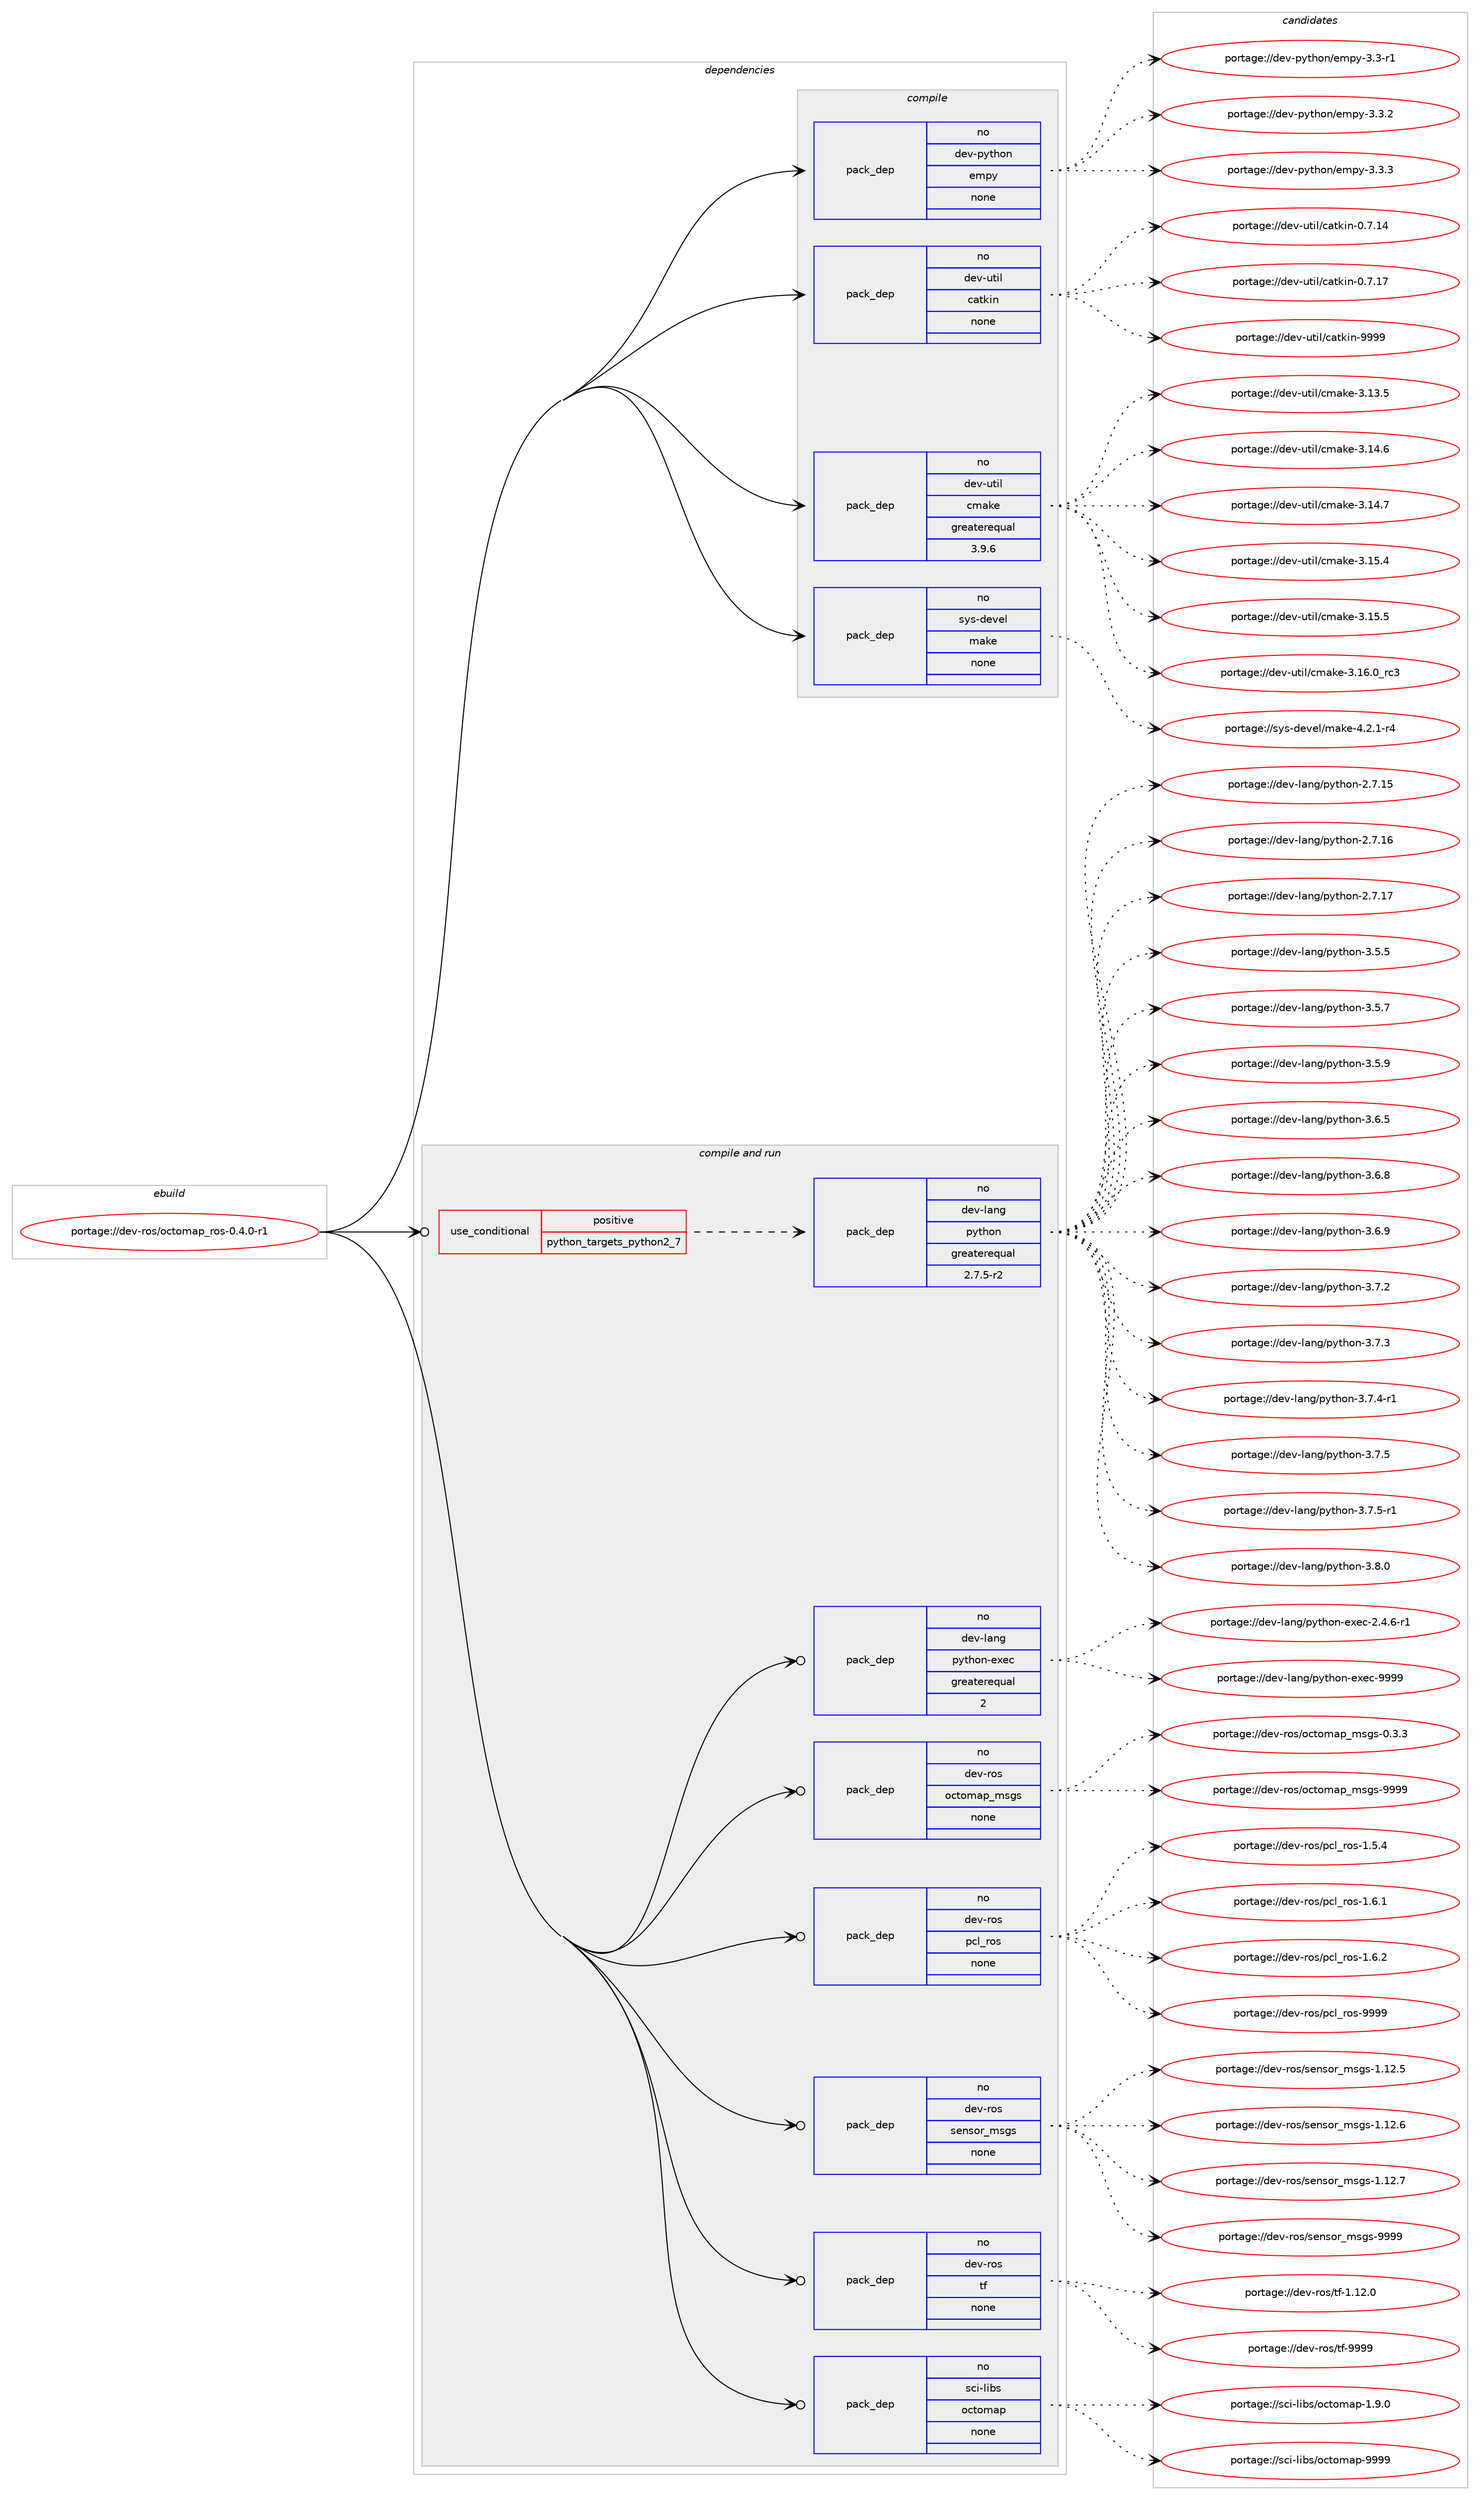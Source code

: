 digraph prolog {

# *************
# Graph options
# *************

newrank=true;
concentrate=true;
compound=true;
graph [rankdir=LR,fontname=Helvetica,fontsize=10,ranksep=1.5];#, ranksep=2.5, nodesep=0.2];
edge  [arrowhead=vee];
node  [fontname=Helvetica,fontsize=10];

# **********
# The ebuild
# **********

subgraph cluster_leftcol {
color=gray;
rank=same;
label=<<i>ebuild</i>>;
id [label="portage://dev-ros/octomap_ros-0.4.0-r1", color=red, width=4, href="../dev-ros/octomap_ros-0.4.0-r1.svg"];
}

# ****************
# The dependencies
# ****************

subgraph cluster_midcol {
color=gray;
label=<<i>dependencies</i>>;
subgraph cluster_compile {
fillcolor="#eeeeee";
style=filled;
label=<<i>compile</i>>;
subgraph pack145619 {
dependency192398 [label=<<TABLE BORDER="0" CELLBORDER="1" CELLSPACING="0" CELLPADDING="4" WIDTH="220"><TR><TD ROWSPAN="6" CELLPADDING="30">pack_dep</TD></TR><TR><TD WIDTH="110">no</TD></TR><TR><TD>dev-python</TD></TR><TR><TD>empy</TD></TR><TR><TD>none</TD></TR><TR><TD></TD></TR></TABLE>>, shape=none, color=blue];
}
id:e -> dependency192398:w [weight=20,style="solid",arrowhead="vee"];
subgraph pack145620 {
dependency192399 [label=<<TABLE BORDER="0" CELLBORDER="1" CELLSPACING="0" CELLPADDING="4" WIDTH="220"><TR><TD ROWSPAN="6" CELLPADDING="30">pack_dep</TD></TR><TR><TD WIDTH="110">no</TD></TR><TR><TD>dev-util</TD></TR><TR><TD>catkin</TD></TR><TR><TD>none</TD></TR><TR><TD></TD></TR></TABLE>>, shape=none, color=blue];
}
id:e -> dependency192399:w [weight=20,style="solid",arrowhead="vee"];
subgraph pack145621 {
dependency192400 [label=<<TABLE BORDER="0" CELLBORDER="1" CELLSPACING="0" CELLPADDING="4" WIDTH="220"><TR><TD ROWSPAN="6" CELLPADDING="30">pack_dep</TD></TR><TR><TD WIDTH="110">no</TD></TR><TR><TD>dev-util</TD></TR><TR><TD>cmake</TD></TR><TR><TD>greaterequal</TD></TR><TR><TD>3.9.6</TD></TR></TABLE>>, shape=none, color=blue];
}
id:e -> dependency192400:w [weight=20,style="solid",arrowhead="vee"];
subgraph pack145622 {
dependency192401 [label=<<TABLE BORDER="0" CELLBORDER="1" CELLSPACING="0" CELLPADDING="4" WIDTH="220"><TR><TD ROWSPAN="6" CELLPADDING="30">pack_dep</TD></TR><TR><TD WIDTH="110">no</TD></TR><TR><TD>sys-devel</TD></TR><TR><TD>make</TD></TR><TR><TD>none</TD></TR><TR><TD></TD></TR></TABLE>>, shape=none, color=blue];
}
id:e -> dependency192401:w [weight=20,style="solid",arrowhead="vee"];
}
subgraph cluster_compileandrun {
fillcolor="#eeeeee";
style=filled;
label=<<i>compile and run</i>>;
subgraph cond43349 {
dependency192402 [label=<<TABLE BORDER="0" CELLBORDER="1" CELLSPACING="0" CELLPADDING="4"><TR><TD ROWSPAN="3" CELLPADDING="10">use_conditional</TD></TR><TR><TD>positive</TD></TR><TR><TD>python_targets_python2_7</TD></TR></TABLE>>, shape=none, color=red];
subgraph pack145623 {
dependency192403 [label=<<TABLE BORDER="0" CELLBORDER="1" CELLSPACING="0" CELLPADDING="4" WIDTH="220"><TR><TD ROWSPAN="6" CELLPADDING="30">pack_dep</TD></TR><TR><TD WIDTH="110">no</TD></TR><TR><TD>dev-lang</TD></TR><TR><TD>python</TD></TR><TR><TD>greaterequal</TD></TR><TR><TD>2.7.5-r2</TD></TR></TABLE>>, shape=none, color=blue];
}
dependency192402:e -> dependency192403:w [weight=20,style="dashed",arrowhead="vee"];
}
id:e -> dependency192402:w [weight=20,style="solid",arrowhead="odotvee"];
subgraph pack145624 {
dependency192404 [label=<<TABLE BORDER="0" CELLBORDER="1" CELLSPACING="0" CELLPADDING="4" WIDTH="220"><TR><TD ROWSPAN="6" CELLPADDING="30">pack_dep</TD></TR><TR><TD WIDTH="110">no</TD></TR><TR><TD>dev-lang</TD></TR><TR><TD>python-exec</TD></TR><TR><TD>greaterequal</TD></TR><TR><TD>2</TD></TR></TABLE>>, shape=none, color=blue];
}
id:e -> dependency192404:w [weight=20,style="solid",arrowhead="odotvee"];
subgraph pack145625 {
dependency192405 [label=<<TABLE BORDER="0" CELLBORDER="1" CELLSPACING="0" CELLPADDING="4" WIDTH="220"><TR><TD ROWSPAN="6" CELLPADDING="30">pack_dep</TD></TR><TR><TD WIDTH="110">no</TD></TR><TR><TD>dev-ros</TD></TR><TR><TD>octomap_msgs</TD></TR><TR><TD>none</TD></TR><TR><TD></TD></TR></TABLE>>, shape=none, color=blue];
}
id:e -> dependency192405:w [weight=20,style="solid",arrowhead="odotvee"];
subgraph pack145626 {
dependency192406 [label=<<TABLE BORDER="0" CELLBORDER="1" CELLSPACING="0" CELLPADDING="4" WIDTH="220"><TR><TD ROWSPAN="6" CELLPADDING="30">pack_dep</TD></TR><TR><TD WIDTH="110">no</TD></TR><TR><TD>dev-ros</TD></TR><TR><TD>pcl_ros</TD></TR><TR><TD>none</TD></TR><TR><TD></TD></TR></TABLE>>, shape=none, color=blue];
}
id:e -> dependency192406:w [weight=20,style="solid",arrowhead="odotvee"];
subgraph pack145627 {
dependency192407 [label=<<TABLE BORDER="0" CELLBORDER="1" CELLSPACING="0" CELLPADDING="4" WIDTH="220"><TR><TD ROWSPAN="6" CELLPADDING="30">pack_dep</TD></TR><TR><TD WIDTH="110">no</TD></TR><TR><TD>dev-ros</TD></TR><TR><TD>sensor_msgs</TD></TR><TR><TD>none</TD></TR><TR><TD></TD></TR></TABLE>>, shape=none, color=blue];
}
id:e -> dependency192407:w [weight=20,style="solid",arrowhead="odotvee"];
subgraph pack145628 {
dependency192408 [label=<<TABLE BORDER="0" CELLBORDER="1" CELLSPACING="0" CELLPADDING="4" WIDTH="220"><TR><TD ROWSPAN="6" CELLPADDING="30">pack_dep</TD></TR><TR><TD WIDTH="110">no</TD></TR><TR><TD>dev-ros</TD></TR><TR><TD>tf</TD></TR><TR><TD>none</TD></TR><TR><TD></TD></TR></TABLE>>, shape=none, color=blue];
}
id:e -> dependency192408:w [weight=20,style="solid",arrowhead="odotvee"];
subgraph pack145629 {
dependency192409 [label=<<TABLE BORDER="0" CELLBORDER="1" CELLSPACING="0" CELLPADDING="4" WIDTH="220"><TR><TD ROWSPAN="6" CELLPADDING="30">pack_dep</TD></TR><TR><TD WIDTH="110">no</TD></TR><TR><TD>sci-libs</TD></TR><TR><TD>octomap</TD></TR><TR><TD>none</TD></TR><TR><TD></TD></TR></TABLE>>, shape=none, color=blue];
}
id:e -> dependency192409:w [weight=20,style="solid",arrowhead="odotvee"];
}
subgraph cluster_run {
fillcolor="#eeeeee";
style=filled;
label=<<i>run</i>>;
}
}

# **************
# The candidates
# **************

subgraph cluster_choices {
rank=same;
color=gray;
label=<<i>candidates</i>>;

subgraph choice145619 {
color=black;
nodesep=1;
choiceportage1001011184511212111610411111047101109112121455146514511449 [label="portage://dev-python/empy-3.3-r1", color=red, width=4,href="../dev-python/empy-3.3-r1.svg"];
choiceportage1001011184511212111610411111047101109112121455146514650 [label="portage://dev-python/empy-3.3.2", color=red, width=4,href="../dev-python/empy-3.3.2.svg"];
choiceportage1001011184511212111610411111047101109112121455146514651 [label="portage://dev-python/empy-3.3.3", color=red, width=4,href="../dev-python/empy-3.3.3.svg"];
dependency192398:e -> choiceportage1001011184511212111610411111047101109112121455146514511449:w [style=dotted,weight="100"];
dependency192398:e -> choiceportage1001011184511212111610411111047101109112121455146514650:w [style=dotted,weight="100"];
dependency192398:e -> choiceportage1001011184511212111610411111047101109112121455146514651:w [style=dotted,weight="100"];
}
subgraph choice145620 {
color=black;
nodesep=1;
choiceportage1001011184511711610510847999711610710511045484655464952 [label="portage://dev-util/catkin-0.7.14", color=red, width=4,href="../dev-util/catkin-0.7.14.svg"];
choiceportage1001011184511711610510847999711610710511045484655464955 [label="portage://dev-util/catkin-0.7.17", color=red, width=4,href="../dev-util/catkin-0.7.17.svg"];
choiceportage100101118451171161051084799971161071051104557575757 [label="portage://dev-util/catkin-9999", color=red, width=4,href="../dev-util/catkin-9999.svg"];
dependency192399:e -> choiceportage1001011184511711610510847999711610710511045484655464952:w [style=dotted,weight="100"];
dependency192399:e -> choiceportage1001011184511711610510847999711610710511045484655464955:w [style=dotted,weight="100"];
dependency192399:e -> choiceportage100101118451171161051084799971161071051104557575757:w [style=dotted,weight="100"];
}
subgraph choice145621 {
color=black;
nodesep=1;
choiceportage1001011184511711610510847991099710710145514649514653 [label="portage://dev-util/cmake-3.13.5", color=red, width=4,href="../dev-util/cmake-3.13.5.svg"];
choiceportage1001011184511711610510847991099710710145514649524654 [label="portage://dev-util/cmake-3.14.6", color=red, width=4,href="../dev-util/cmake-3.14.6.svg"];
choiceportage1001011184511711610510847991099710710145514649524655 [label="portage://dev-util/cmake-3.14.7", color=red, width=4,href="../dev-util/cmake-3.14.7.svg"];
choiceportage1001011184511711610510847991099710710145514649534652 [label="portage://dev-util/cmake-3.15.4", color=red, width=4,href="../dev-util/cmake-3.15.4.svg"];
choiceportage1001011184511711610510847991099710710145514649534653 [label="portage://dev-util/cmake-3.15.5", color=red, width=4,href="../dev-util/cmake-3.15.5.svg"];
choiceportage1001011184511711610510847991099710710145514649544648951149951 [label="portage://dev-util/cmake-3.16.0_rc3", color=red, width=4,href="../dev-util/cmake-3.16.0_rc3.svg"];
dependency192400:e -> choiceportage1001011184511711610510847991099710710145514649514653:w [style=dotted,weight="100"];
dependency192400:e -> choiceportage1001011184511711610510847991099710710145514649524654:w [style=dotted,weight="100"];
dependency192400:e -> choiceportage1001011184511711610510847991099710710145514649524655:w [style=dotted,weight="100"];
dependency192400:e -> choiceportage1001011184511711610510847991099710710145514649534652:w [style=dotted,weight="100"];
dependency192400:e -> choiceportage1001011184511711610510847991099710710145514649534653:w [style=dotted,weight="100"];
dependency192400:e -> choiceportage1001011184511711610510847991099710710145514649544648951149951:w [style=dotted,weight="100"];
}
subgraph choice145622 {
color=black;
nodesep=1;
choiceportage1151211154510010111810110847109971071014552465046494511452 [label="portage://sys-devel/make-4.2.1-r4", color=red, width=4,href="../sys-devel/make-4.2.1-r4.svg"];
dependency192401:e -> choiceportage1151211154510010111810110847109971071014552465046494511452:w [style=dotted,weight="100"];
}
subgraph choice145623 {
color=black;
nodesep=1;
choiceportage10010111845108971101034711212111610411111045504655464953 [label="portage://dev-lang/python-2.7.15", color=red, width=4,href="../dev-lang/python-2.7.15.svg"];
choiceportage10010111845108971101034711212111610411111045504655464954 [label="portage://dev-lang/python-2.7.16", color=red, width=4,href="../dev-lang/python-2.7.16.svg"];
choiceportage10010111845108971101034711212111610411111045504655464955 [label="portage://dev-lang/python-2.7.17", color=red, width=4,href="../dev-lang/python-2.7.17.svg"];
choiceportage100101118451089711010347112121116104111110455146534653 [label="portage://dev-lang/python-3.5.5", color=red, width=4,href="../dev-lang/python-3.5.5.svg"];
choiceportage100101118451089711010347112121116104111110455146534655 [label="portage://dev-lang/python-3.5.7", color=red, width=4,href="../dev-lang/python-3.5.7.svg"];
choiceportage100101118451089711010347112121116104111110455146534657 [label="portage://dev-lang/python-3.5.9", color=red, width=4,href="../dev-lang/python-3.5.9.svg"];
choiceportage100101118451089711010347112121116104111110455146544653 [label="portage://dev-lang/python-3.6.5", color=red, width=4,href="../dev-lang/python-3.6.5.svg"];
choiceportage100101118451089711010347112121116104111110455146544656 [label="portage://dev-lang/python-3.6.8", color=red, width=4,href="../dev-lang/python-3.6.8.svg"];
choiceportage100101118451089711010347112121116104111110455146544657 [label="portage://dev-lang/python-3.6.9", color=red, width=4,href="../dev-lang/python-3.6.9.svg"];
choiceportage100101118451089711010347112121116104111110455146554650 [label="portage://dev-lang/python-3.7.2", color=red, width=4,href="../dev-lang/python-3.7.2.svg"];
choiceportage100101118451089711010347112121116104111110455146554651 [label="portage://dev-lang/python-3.7.3", color=red, width=4,href="../dev-lang/python-3.7.3.svg"];
choiceportage1001011184510897110103471121211161041111104551465546524511449 [label="portage://dev-lang/python-3.7.4-r1", color=red, width=4,href="../dev-lang/python-3.7.4-r1.svg"];
choiceportage100101118451089711010347112121116104111110455146554653 [label="portage://dev-lang/python-3.7.5", color=red, width=4,href="../dev-lang/python-3.7.5.svg"];
choiceportage1001011184510897110103471121211161041111104551465546534511449 [label="portage://dev-lang/python-3.7.5-r1", color=red, width=4,href="../dev-lang/python-3.7.5-r1.svg"];
choiceportage100101118451089711010347112121116104111110455146564648 [label="portage://dev-lang/python-3.8.0", color=red, width=4,href="../dev-lang/python-3.8.0.svg"];
dependency192403:e -> choiceportage10010111845108971101034711212111610411111045504655464953:w [style=dotted,weight="100"];
dependency192403:e -> choiceportage10010111845108971101034711212111610411111045504655464954:w [style=dotted,weight="100"];
dependency192403:e -> choiceportage10010111845108971101034711212111610411111045504655464955:w [style=dotted,weight="100"];
dependency192403:e -> choiceportage100101118451089711010347112121116104111110455146534653:w [style=dotted,weight="100"];
dependency192403:e -> choiceportage100101118451089711010347112121116104111110455146534655:w [style=dotted,weight="100"];
dependency192403:e -> choiceportage100101118451089711010347112121116104111110455146534657:w [style=dotted,weight="100"];
dependency192403:e -> choiceportage100101118451089711010347112121116104111110455146544653:w [style=dotted,weight="100"];
dependency192403:e -> choiceportage100101118451089711010347112121116104111110455146544656:w [style=dotted,weight="100"];
dependency192403:e -> choiceportage100101118451089711010347112121116104111110455146544657:w [style=dotted,weight="100"];
dependency192403:e -> choiceportage100101118451089711010347112121116104111110455146554650:w [style=dotted,weight="100"];
dependency192403:e -> choiceportage100101118451089711010347112121116104111110455146554651:w [style=dotted,weight="100"];
dependency192403:e -> choiceportage1001011184510897110103471121211161041111104551465546524511449:w [style=dotted,weight="100"];
dependency192403:e -> choiceportage100101118451089711010347112121116104111110455146554653:w [style=dotted,weight="100"];
dependency192403:e -> choiceportage1001011184510897110103471121211161041111104551465546534511449:w [style=dotted,weight="100"];
dependency192403:e -> choiceportage100101118451089711010347112121116104111110455146564648:w [style=dotted,weight="100"];
}
subgraph choice145624 {
color=black;
nodesep=1;
choiceportage10010111845108971101034711212111610411111045101120101994550465246544511449 [label="portage://dev-lang/python-exec-2.4.6-r1", color=red, width=4,href="../dev-lang/python-exec-2.4.6-r1.svg"];
choiceportage10010111845108971101034711212111610411111045101120101994557575757 [label="portage://dev-lang/python-exec-9999", color=red, width=4,href="../dev-lang/python-exec-9999.svg"];
dependency192404:e -> choiceportage10010111845108971101034711212111610411111045101120101994550465246544511449:w [style=dotted,weight="100"];
dependency192404:e -> choiceportage10010111845108971101034711212111610411111045101120101994557575757:w [style=dotted,weight="100"];
}
subgraph choice145625 {
color=black;
nodesep=1;
choiceportage1001011184511411111547111991161111099711295109115103115454846514651 [label="portage://dev-ros/octomap_msgs-0.3.3", color=red, width=4,href="../dev-ros/octomap_msgs-0.3.3.svg"];
choiceportage10010111845114111115471119911611110997112951091151031154557575757 [label="portage://dev-ros/octomap_msgs-9999", color=red, width=4,href="../dev-ros/octomap_msgs-9999.svg"];
dependency192405:e -> choiceportage1001011184511411111547111991161111099711295109115103115454846514651:w [style=dotted,weight="100"];
dependency192405:e -> choiceportage10010111845114111115471119911611110997112951091151031154557575757:w [style=dotted,weight="100"];
}
subgraph choice145626 {
color=black;
nodesep=1;
choiceportage10010111845114111115471129910895114111115454946534652 [label="portage://dev-ros/pcl_ros-1.5.4", color=red, width=4,href="../dev-ros/pcl_ros-1.5.4.svg"];
choiceportage10010111845114111115471129910895114111115454946544649 [label="portage://dev-ros/pcl_ros-1.6.1", color=red, width=4,href="../dev-ros/pcl_ros-1.6.1.svg"];
choiceportage10010111845114111115471129910895114111115454946544650 [label="portage://dev-ros/pcl_ros-1.6.2", color=red, width=4,href="../dev-ros/pcl_ros-1.6.2.svg"];
choiceportage100101118451141111154711299108951141111154557575757 [label="portage://dev-ros/pcl_ros-9999", color=red, width=4,href="../dev-ros/pcl_ros-9999.svg"];
dependency192406:e -> choiceportage10010111845114111115471129910895114111115454946534652:w [style=dotted,weight="100"];
dependency192406:e -> choiceportage10010111845114111115471129910895114111115454946544649:w [style=dotted,weight="100"];
dependency192406:e -> choiceportage10010111845114111115471129910895114111115454946544650:w [style=dotted,weight="100"];
dependency192406:e -> choiceportage100101118451141111154711299108951141111154557575757:w [style=dotted,weight="100"];
}
subgraph choice145627 {
color=black;
nodesep=1;
choiceportage10010111845114111115471151011101151111149510911510311545494649504653 [label="portage://dev-ros/sensor_msgs-1.12.5", color=red, width=4,href="../dev-ros/sensor_msgs-1.12.5.svg"];
choiceportage10010111845114111115471151011101151111149510911510311545494649504654 [label="portage://dev-ros/sensor_msgs-1.12.6", color=red, width=4,href="../dev-ros/sensor_msgs-1.12.6.svg"];
choiceportage10010111845114111115471151011101151111149510911510311545494649504655 [label="portage://dev-ros/sensor_msgs-1.12.7", color=red, width=4,href="../dev-ros/sensor_msgs-1.12.7.svg"];
choiceportage1001011184511411111547115101110115111114951091151031154557575757 [label="portage://dev-ros/sensor_msgs-9999", color=red, width=4,href="../dev-ros/sensor_msgs-9999.svg"];
dependency192407:e -> choiceportage10010111845114111115471151011101151111149510911510311545494649504653:w [style=dotted,weight="100"];
dependency192407:e -> choiceportage10010111845114111115471151011101151111149510911510311545494649504654:w [style=dotted,weight="100"];
dependency192407:e -> choiceportage10010111845114111115471151011101151111149510911510311545494649504655:w [style=dotted,weight="100"];
dependency192407:e -> choiceportage1001011184511411111547115101110115111114951091151031154557575757:w [style=dotted,weight="100"];
}
subgraph choice145628 {
color=black;
nodesep=1;
choiceportage100101118451141111154711610245494649504648 [label="portage://dev-ros/tf-1.12.0", color=red, width=4,href="../dev-ros/tf-1.12.0.svg"];
choiceportage10010111845114111115471161024557575757 [label="portage://dev-ros/tf-9999", color=red, width=4,href="../dev-ros/tf-9999.svg"];
dependency192408:e -> choiceportage100101118451141111154711610245494649504648:w [style=dotted,weight="100"];
dependency192408:e -> choiceportage10010111845114111115471161024557575757:w [style=dotted,weight="100"];
}
subgraph choice145629 {
color=black;
nodesep=1;
choiceportage115991054510810598115471119911611110997112454946574648 [label="portage://sci-libs/octomap-1.9.0", color=red, width=4,href="../sci-libs/octomap-1.9.0.svg"];
choiceportage1159910545108105981154711199116111109971124557575757 [label="portage://sci-libs/octomap-9999", color=red, width=4,href="../sci-libs/octomap-9999.svg"];
dependency192409:e -> choiceportage115991054510810598115471119911611110997112454946574648:w [style=dotted,weight="100"];
dependency192409:e -> choiceportage1159910545108105981154711199116111109971124557575757:w [style=dotted,weight="100"];
}
}

}
